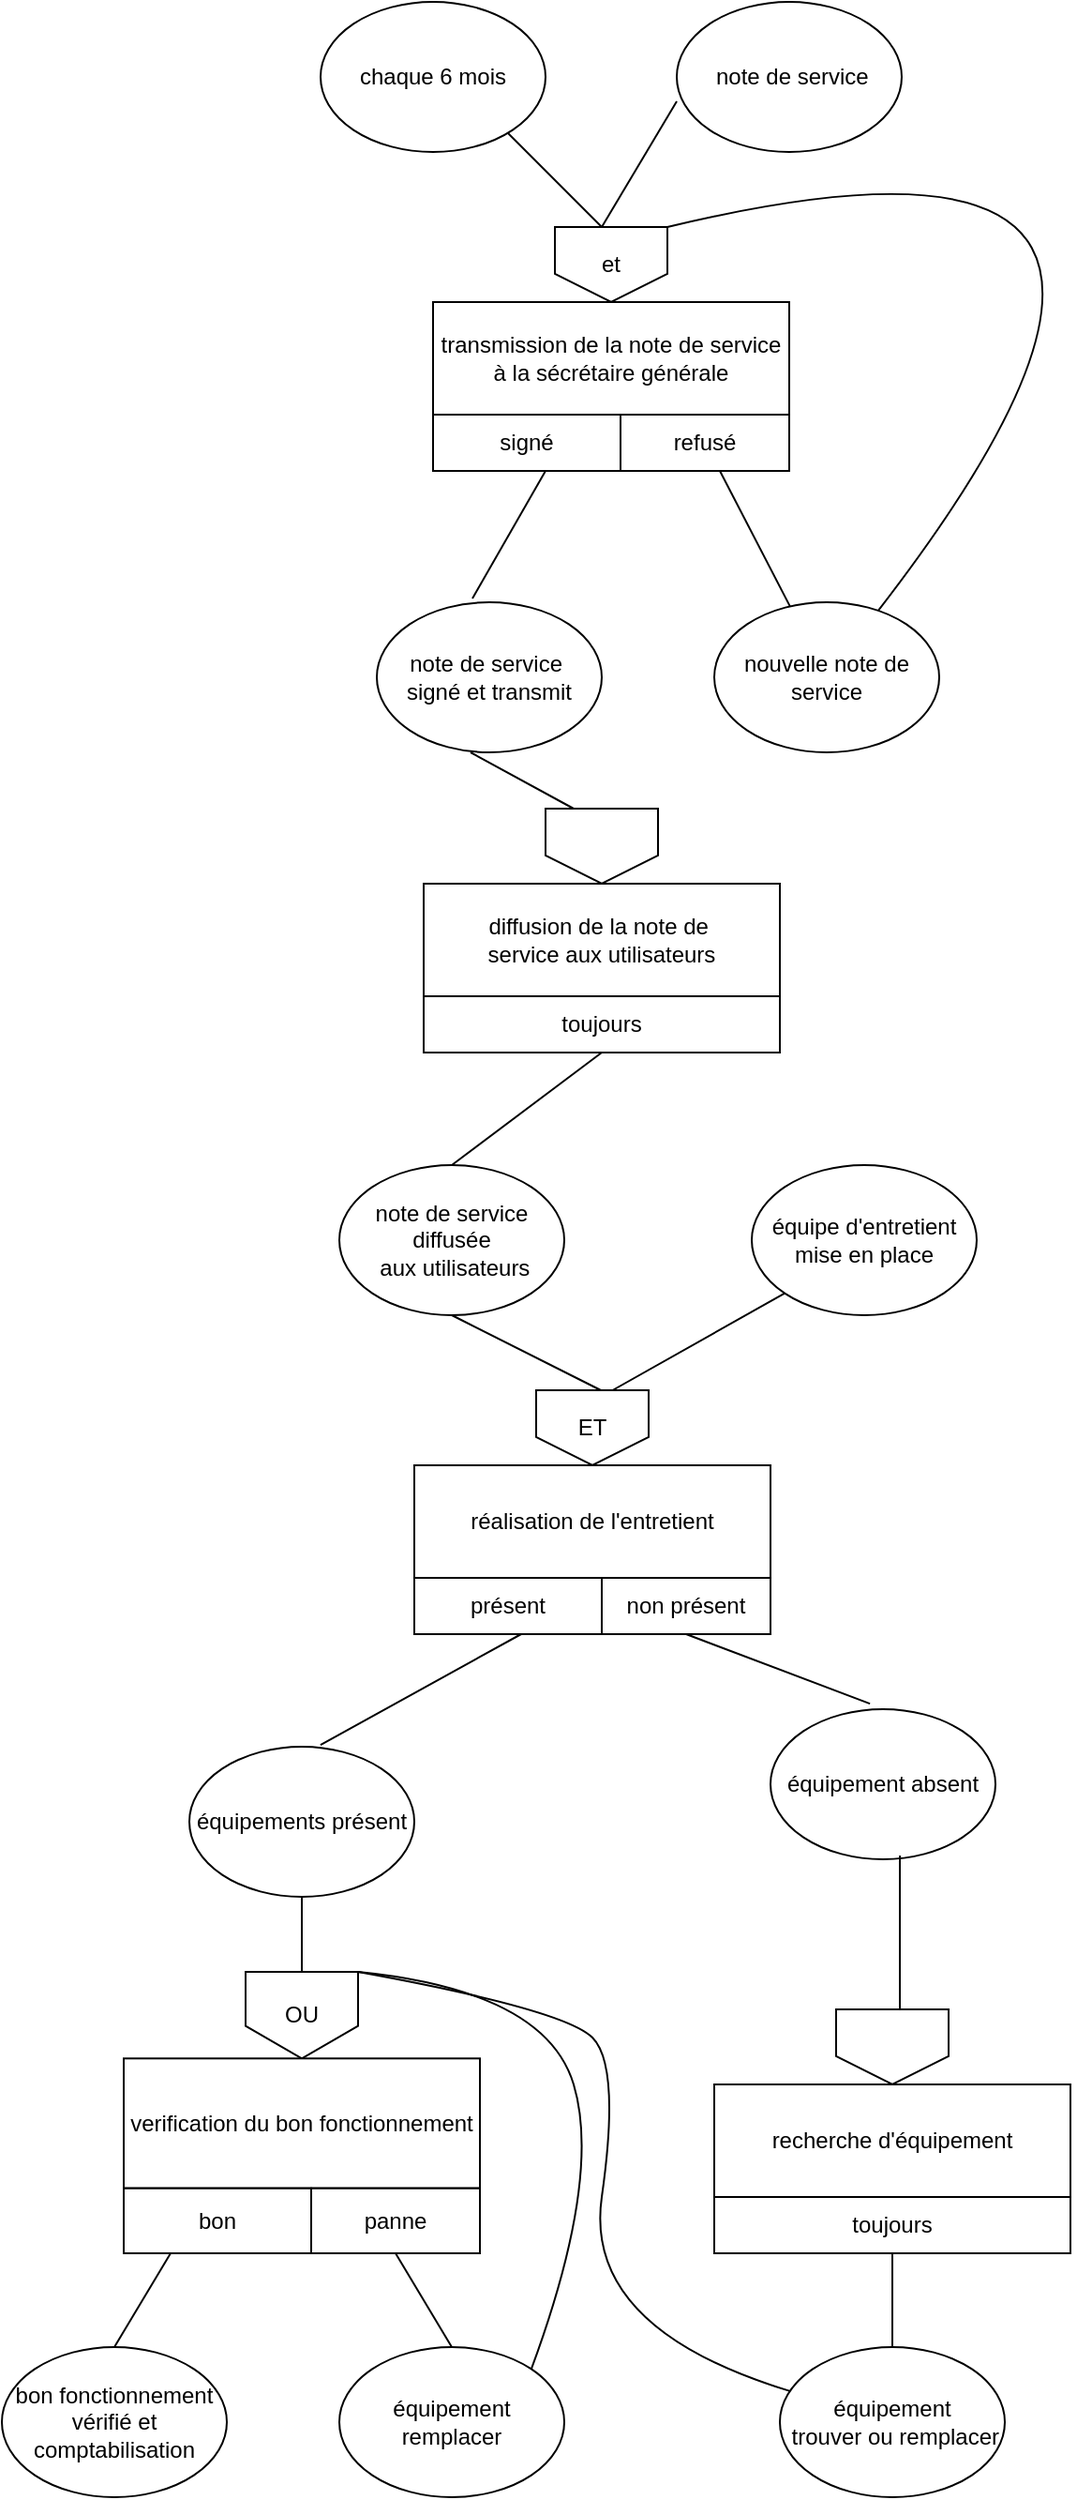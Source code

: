 <mxfile version="24.2.1" type="github">
  <diagram name="Page-1" id="HlVw5i49EjZ8ZYl5q71N">
    <mxGraphModel dx="1346" dy="1870" grid="1" gridSize="10" guides="1" tooltips="1" connect="1" arrows="1" fold="1" page="1" pageScale="1" pageWidth="827" pageHeight="1169" math="0" shadow="0">
      <root>
        <mxCell id="0" />
        <mxCell id="1" parent="0" />
        <mxCell id="dQgF6xvWEYwScSxgtF3B-51" value="" style="rounded=0;whiteSpace=wrap;html=1;" parent="1" vertex="1">
          <mxGeometry x="450" y="20" width="100" height="30" as="geometry" />
        </mxCell>
        <mxCell id="dQgF6xvWEYwScSxgtF3B-2" value="chaque 6 mois" style="ellipse;whiteSpace=wrap;html=1;" parent="1" vertex="1">
          <mxGeometry x="240" y="-1150" width="120" height="80" as="geometry" />
        </mxCell>
        <mxCell id="dQgF6xvWEYwScSxgtF3B-3" value="&amp;nbsp;note de service" style="ellipse;whiteSpace=wrap;html=1;" parent="1" vertex="1">
          <mxGeometry x="430" y="-1150" width="120" height="80" as="geometry" />
        </mxCell>
        <mxCell id="dQgF6xvWEYwScSxgtF3B-4" value="" style="endArrow=none;html=1;rounded=0;fontSize=12;startSize=8;endSize=8;curved=1;entryX=0;entryY=0.663;entryDx=0;entryDy=0;entryPerimeter=0;" parent="1" target="dQgF6xvWEYwScSxgtF3B-3" edge="1">
          <mxGeometry width="50" height="50" relative="1" as="geometry">
            <mxPoint x="390" y="-1030" as="sourcePoint" />
            <mxPoint x="439" y="-1100" as="targetPoint" />
          </mxGeometry>
        </mxCell>
        <mxCell id="dQgF6xvWEYwScSxgtF3B-6" value="" style="endArrow=none;html=1;rounded=0;fontSize=12;startSize=8;endSize=8;curved=1;exitX=0.5;exitY=0;exitDx=0;exitDy=0;" parent="1" edge="1">
          <mxGeometry width="50" height="50" relative="1" as="geometry">
            <mxPoint x="390" y="-1030" as="sourcePoint" />
            <mxPoint x="340" y="-1080" as="targetPoint" />
          </mxGeometry>
        </mxCell>
        <mxCell id="dQgF6xvWEYwScSxgtF3B-10" value="note de service&amp;nbsp;&lt;div&gt;signé et transmit&lt;/div&gt;" style="ellipse;whiteSpace=wrap;html=1;" parent="1" vertex="1">
          <mxGeometry x="270" y="-830" width="120" height="80" as="geometry" />
        </mxCell>
        <mxCell id="dQgF6xvWEYwScSxgtF3B-17" value="" style="group" parent="1" vertex="1" connectable="0">
          <mxGeometry x="295" y="-720" width="265" height="230" as="geometry" />
        </mxCell>
        <mxCell id="dQgF6xvWEYwScSxgtF3B-18" value="" style="shape=offPageConnector;whiteSpace=wrap;html=1;" parent="dQgF6xvWEYwScSxgtF3B-17" vertex="1">
          <mxGeometry x="65" width="60" height="40" as="geometry" />
        </mxCell>
        <mxCell id="dQgF6xvWEYwScSxgtF3B-19" value="" style="group" parent="dQgF6xvWEYwScSxgtF3B-17" vertex="1" connectable="0">
          <mxGeometry y="40" width="265" height="190" as="geometry" />
        </mxCell>
        <mxCell id="dQgF6xvWEYwScSxgtF3B-20" value="diffusion de la note de&amp;nbsp;&lt;div&gt;&lt;span style=&quot;background-color: initial;&quot;&gt;service aux utilisateurs&lt;/span&gt;&lt;br&gt;&lt;/div&gt;" style="rounded=0;whiteSpace=wrap;html=1;" parent="dQgF6xvWEYwScSxgtF3B-19" vertex="1">
          <mxGeometry width="190" height="60" as="geometry" />
        </mxCell>
        <mxCell id="dQgF6xvWEYwScSxgtF3B-21" value="&lt;div&gt;toujours&lt;/div&gt;" style="rounded=0;whiteSpace=wrap;html=1;" parent="dQgF6xvWEYwScSxgtF3B-19" vertex="1">
          <mxGeometry y="60" width="190" height="30" as="geometry" />
        </mxCell>
        <mxCell id="dQgF6xvWEYwScSxgtF3B-22" value="" style="endArrow=none;html=1;rounded=0;fontSize=12;startSize=8;endSize=8;curved=1;entryX=0.5;entryY=1;entryDx=0;entryDy=0;exitX=0.25;exitY=0;exitDx=0;exitDy=0;" parent="1" source="dQgF6xvWEYwScSxgtF3B-18" edge="1">
          <mxGeometry width="50" height="50" relative="1" as="geometry">
            <mxPoint x="380" y="-730" as="sourcePoint" />
            <mxPoint x="320" y="-750" as="targetPoint" />
          </mxGeometry>
        </mxCell>
        <mxCell id="dQgF6xvWEYwScSxgtF3B-23" value="note de service diffusée&lt;div&gt;&amp;nbsp;aux utilisateurs&lt;/div&gt;" style="ellipse;whiteSpace=wrap;html=1;" parent="1" vertex="1">
          <mxGeometry x="250" y="-530" width="120" height="80" as="geometry" />
        </mxCell>
        <mxCell id="dQgF6xvWEYwScSxgtF3B-24" value="" style="endArrow=none;html=1;rounded=0;fontSize=12;startSize=8;endSize=8;curved=1;entryX=0.5;entryY=1;entryDx=0;entryDy=0;exitX=0.5;exitY=0;exitDx=0;exitDy=0;" parent="1" source="dQgF6xvWEYwScSxgtF3B-23" target="dQgF6xvWEYwScSxgtF3B-21" edge="1">
          <mxGeometry width="50" height="50" relative="1" as="geometry">
            <mxPoint x="389.5" y="-530" as="sourcePoint" />
            <mxPoint x="389.5" y="-580" as="targetPoint" />
          </mxGeometry>
        </mxCell>
        <mxCell id="dQgF6xvWEYwScSxgtF3B-31" value="" style="endArrow=none;html=1;rounded=0;fontSize=12;startSize=8;endSize=8;curved=1;entryX=0.5;entryY=1;entryDx=0;entryDy=0;exitX=0.5;exitY=0;exitDx=0;exitDy=0;" parent="1" target="dQgF6xvWEYwScSxgtF3B-23" edge="1">
          <mxGeometry width="50" height="50" relative="1" as="geometry">
            <mxPoint x="389.5" y="-410" as="sourcePoint" />
            <mxPoint x="389.5" y="-460" as="targetPoint" />
          </mxGeometry>
        </mxCell>
        <mxCell id="dQgF6xvWEYwScSxgtF3B-32" value="équipe d&#39;entretient mise en place" style="ellipse;whiteSpace=wrap;html=1;" parent="1" vertex="1">
          <mxGeometry x="470" y="-530" width="120" height="80" as="geometry" />
        </mxCell>
        <mxCell id="dQgF6xvWEYwScSxgtF3B-33" value="" style="endArrow=none;html=1;rounded=0;fontSize=12;startSize=8;endSize=8;curved=1;entryX=0.65;entryY=0.025;entryDx=0;entryDy=0;exitX=0;exitY=1;exitDx=0;exitDy=0;entryPerimeter=0;" parent="1" source="dQgF6xvWEYwScSxgtF3B-32" target="dQgF6xvWEYwScSxgtF3B-26" edge="1">
          <mxGeometry width="50" height="50" relative="1" as="geometry">
            <mxPoint x="569.5" y="-380" as="sourcePoint" />
            <mxPoint x="490" y="-420" as="targetPoint" />
          </mxGeometry>
        </mxCell>
        <mxCell id="dQgF6xvWEYwScSxgtF3B-38" value="" style="group" parent="1" vertex="1" connectable="0">
          <mxGeometry x="290" y="-410" width="190" height="130" as="geometry" />
        </mxCell>
        <mxCell id="dQgF6xvWEYwScSxgtF3B-25" value="" style="group" parent="dQgF6xvWEYwScSxgtF3B-38" vertex="1" connectable="0">
          <mxGeometry width="190" height="130" as="geometry" />
        </mxCell>
        <mxCell id="dQgF6xvWEYwScSxgtF3B-26" value="ET" style="shape=offPageConnector;whiteSpace=wrap;html=1;" parent="dQgF6xvWEYwScSxgtF3B-25" vertex="1">
          <mxGeometry x="65" width="60" height="40" as="geometry" />
        </mxCell>
        <mxCell id="dQgF6xvWEYwScSxgtF3B-27" value="" style="group" parent="dQgF6xvWEYwScSxgtF3B-25" vertex="1" connectable="0">
          <mxGeometry y="40" width="190" height="90" as="geometry" />
        </mxCell>
        <mxCell id="dQgF6xvWEYwScSxgtF3B-28" value="&lt;div&gt;réalisation de l&#39;entretient&lt;/div&gt;" style="rounded=0;whiteSpace=wrap;html=1;" parent="dQgF6xvWEYwScSxgtF3B-27" vertex="1">
          <mxGeometry width="190" height="60" as="geometry" />
        </mxCell>
        <mxCell id="dQgF6xvWEYwScSxgtF3B-29" value="&lt;div&gt;toujours&lt;/div&gt;" style="rounded=0;whiteSpace=wrap;html=1;" parent="dQgF6xvWEYwScSxgtF3B-27" vertex="1">
          <mxGeometry y="60" width="190" height="30" as="geometry" />
        </mxCell>
        <mxCell id="dQgF6xvWEYwScSxgtF3B-34" style="edgeStyle=none;curved=1;rounded=0;orthogonalLoop=1;jettySize=auto;html=1;exitX=1;exitY=0.5;exitDx=0;exitDy=0;fontSize=12;startSize=8;endSize=8;" parent="dQgF6xvWEYwScSxgtF3B-27" source="dQgF6xvWEYwScSxgtF3B-29" target="dQgF6xvWEYwScSxgtF3B-29" edge="1">
          <mxGeometry relative="1" as="geometry" />
        </mxCell>
        <mxCell id="dQgF6xvWEYwScSxgtF3B-36" value="non présent" style="rounded=0;whiteSpace=wrap;html=1;" parent="dQgF6xvWEYwScSxgtF3B-27" vertex="1">
          <mxGeometry x="100" y="60" width="90" height="30" as="geometry" />
        </mxCell>
        <mxCell id="dQgF6xvWEYwScSxgtF3B-35" value="présent" style="rounded=0;whiteSpace=wrap;html=1;" parent="dQgF6xvWEYwScSxgtF3B-38" vertex="1">
          <mxGeometry y="100" width="100" height="30" as="geometry" />
        </mxCell>
        <mxCell id="dQgF6xvWEYwScSxgtF3B-39" value="équipements présent" style="ellipse;whiteSpace=wrap;html=1;" parent="1" vertex="1">
          <mxGeometry x="170" y="-220" width="120" height="80" as="geometry" />
        </mxCell>
        <mxCell id="dQgF6xvWEYwScSxgtF3B-40" value="équipement absent" style="ellipse;whiteSpace=wrap;html=1;" parent="1" vertex="1">
          <mxGeometry x="480" y="-240" width="120" height="80" as="geometry" />
        </mxCell>
        <mxCell id="dQgF6xvWEYwScSxgtF3B-41" value="" style="endArrow=none;html=1;rounded=0;fontSize=12;startSize=8;endSize=8;curved=1;entryX=0.583;entryY=-0.012;entryDx=0;entryDy=0;entryPerimeter=0;exitX=0.57;exitY=1;exitDx=0;exitDy=0;exitPerimeter=0;" parent="1" source="dQgF6xvWEYwScSxgtF3B-35" target="dQgF6xvWEYwScSxgtF3B-39" edge="1">
          <mxGeometry width="50" height="50" relative="1" as="geometry">
            <mxPoint x="360" y="-270" as="sourcePoint" />
            <mxPoint x="300" y="-207" as="targetPoint" />
          </mxGeometry>
        </mxCell>
        <mxCell id="dQgF6xvWEYwScSxgtF3B-42" value="" style="endArrow=none;html=1;rounded=0;fontSize=12;startSize=8;endSize=8;curved=1;entryX=0.442;entryY=-0.037;entryDx=0;entryDy=0;entryPerimeter=0;exitX=0.5;exitY=1;exitDx=0;exitDy=0;" parent="1" source="dQgF6xvWEYwScSxgtF3B-36" target="dQgF6xvWEYwScSxgtF3B-40" edge="1">
          <mxGeometry width="50" height="50" relative="1" as="geometry">
            <mxPoint x="474" y="-270" as="sourcePoint" />
            <mxPoint x="414" y="-211" as="targetPoint" />
          </mxGeometry>
        </mxCell>
        <mxCell id="dQgF6xvWEYwScSxgtF3B-53" value="" style="endArrow=none;html=1;rounded=0;fontSize=12;startSize=8;endSize=8;curved=1;entryX=0.575;entryY=0.975;entryDx=0;entryDy=0;entryPerimeter=0;exitX=0.567;exitY=0;exitDx=0;exitDy=0;exitPerimeter=0;" parent="1" source="dQgF6xvWEYwScSxgtF3B-45" target="dQgF6xvWEYwScSxgtF3B-40" edge="1">
          <mxGeometry width="50" height="50" relative="1" as="geometry">
            <mxPoint x="520" y="-80" as="sourcePoint" />
            <mxPoint x="450" y="-130" as="targetPoint" />
          </mxGeometry>
        </mxCell>
        <mxCell id="dQgF6xvWEYwScSxgtF3B-55" value="équipement&lt;div&gt;&amp;nbsp;trouver ou&amp;nbsp;&lt;span style=&quot;background-color: initial;&quot;&gt;remplacer&lt;/span&gt;&lt;/div&gt;" style="ellipse;whiteSpace=wrap;html=1;" parent="1" vertex="1">
          <mxGeometry x="485" y="100" width="120" height="80" as="geometry" />
        </mxCell>
        <mxCell id="dQgF6xvWEYwScSxgtF3B-58" value="" style="endArrow=none;html=1;rounded=0;fontSize=12;startSize=8;endSize=8;curved=1;entryX=0.5;entryY=0;entryDx=0;entryDy=0;exitX=0.5;exitY=1;exitDx=0;exitDy=0;" parent="1" source="dQgF6xvWEYwScSxgtF3B-48" target="dQgF6xvWEYwScSxgtF3B-55" edge="1">
          <mxGeometry width="50" height="50" relative="1" as="geometry">
            <mxPoint x="470" y="60" as="sourcePoint" />
            <mxPoint x="310" y="99" as="targetPoint" />
          </mxGeometry>
        </mxCell>
        <mxCell id="zJgJPJeLtKluwr3NZjgu-1" value="" style="group" parent="1" vertex="1" connectable="0">
          <mxGeometry x="300" y="-1030" width="190" height="130" as="geometry" />
        </mxCell>
        <mxCell id="zJgJPJeLtKluwr3NZjgu-2" value="" style="group" parent="zJgJPJeLtKluwr3NZjgu-1" vertex="1" connectable="0">
          <mxGeometry width="190" height="130" as="geometry" />
        </mxCell>
        <mxCell id="zJgJPJeLtKluwr3NZjgu-3" value="et" style="shape=offPageConnector;whiteSpace=wrap;html=1;" parent="zJgJPJeLtKluwr3NZjgu-2" vertex="1">
          <mxGeometry x="65" width="60" height="40" as="geometry" />
        </mxCell>
        <mxCell id="zJgJPJeLtKluwr3NZjgu-4" value="" style="group" parent="zJgJPJeLtKluwr3NZjgu-2" vertex="1" connectable="0">
          <mxGeometry y="40" width="190" height="90" as="geometry" />
        </mxCell>
        <mxCell id="zJgJPJeLtKluwr3NZjgu-5" value="transmission de la note de service à la sécrétaire générale" style="rounded=0;whiteSpace=wrap;html=1;" parent="zJgJPJeLtKluwr3NZjgu-4" vertex="1">
          <mxGeometry width="190" height="60" as="geometry" />
        </mxCell>
        <mxCell id="zJgJPJeLtKluwr3NZjgu-6" value="&lt;div&gt;toujours&lt;/div&gt;" style="rounded=0;whiteSpace=wrap;html=1;" parent="zJgJPJeLtKluwr3NZjgu-4" vertex="1">
          <mxGeometry y="60" width="190" height="30" as="geometry" />
        </mxCell>
        <mxCell id="zJgJPJeLtKluwr3NZjgu-7" style="edgeStyle=none;curved=1;rounded=0;orthogonalLoop=1;jettySize=auto;html=1;exitX=1;exitY=0.5;exitDx=0;exitDy=0;fontSize=12;startSize=8;endSize=8;" parent="zJgJPJeLtKluwr3NZjgu-4" source="zJgJPJeLtKluwr3NZjgu-6" target="zJgJPJeLtKluwr3NZjgu-6" edge="1">
          <mxGeometry relative="1" as="geometry" />
        </mxCell>
        <mxCell id="zJgJPJeLtKluwr3NZjgu-8" value="refusé" style="rounded=0;whiteSpace=wrap;html=1;" parent="zJgJPJeLtKluwr3NZjgu-4" vertex="1">
          <mxGeometry x="100" y="60" width="90" height="30" as="geometry" />
        </mxCell>
        <mxCell id="zJgJPJeLtKluwr3NZjgu-9" value="signé" style="rounded=0;whiteSpace=wrap;html=1;" parent="zJgJPJeLtKluwr3NZjgu-1" vertex="1">
          <mxGeometry y="100" width="100" height="30" as="geometry" />
        </mxCell>
        <mxCell id="zJgJPJeLtKluwr3NZjgu-11" value="" style="endArrow=none;html=1;rounded=0;exitX=0.425;exitY=-0.025;exitDx=0;exitDy=0;exitPerimeter=0;entryX=0.6;entryY=1;entryDx=0;entryDy=0;entryPerimeter=0;" parent="1" source="dQgF6xvWEYwScSxgtF3B-10" target="zJgJPJeLtKluwr3NZjgu-9" edge="1">
          <mxGeometry width="50" height="50" relative="1" as="geometry">
            <mxPoint x="330" y="-840" as="sourcePoint" />
            <mxPoint x="350" y="-890" as="targetPoint" />
          </mxGeometry>
        </mxCell>
        <mxCell id="zJgJPJeLtKluwr3NZjgu-14" value="nouvelle note de service" style="ellipse;whiteSpace=wrap;html=1;" parent="1" vertex="1">
          <mxGeometry x="450" y="-830" width="120" height="80" as="geometry" />
        </mxCell>
        <mxCell id="zJgJPJeLtKluwr3NZjgu-15" value="" style="endArrow=none;html=1;rounded=0;entryX=0.6;entryY=1;entryDx=0;entryDy=0;entryPerimeter=0;" parent="1" source="zJgJPJeLtKluwr3NZjgu-14" edge="1">
          <mxGeometry width="50" height="50" relative="1" as="geometry">
            <mxPoint x="500" y="-840" as="sourcePoint" />
            <mxPoint x="453" y="-900" as="targetPoint" />
          </mxGeometry>
        </mxCell>
        <mxCell id="zJgJPJeLtKluwr3NZjgu-16" value="" style="endArrow=none;html=1;rounded=0;fontSize=12;startSize=8;endSize=8;curved=1;entryX=1;entryY=0;entryDx=0;entryDy=0;" parent="1" source="zJgJPJeLtKluwr3NZjgu-14" target="zJgJPJeLtKluwr3NZjgu-3" edge="1">
          <mxGeometry width="50" height="50" relative="1" as="geometry">
            <mxPoint x="469.5" y="-613" as="sourcePoint" />
            <mxPoint x="222.5" y="-1160" as="targetPoint" />
            <Array as="points">
              <mxPoint x="757.5" y="-1110" />
            </Array>
          </mxGeometry>
        </mxCell>
        <mxCell id="zJgJPJeLtKluwr3NZjgu-18" value="" style="group" parent="1" vertex="1" connectable="0">
          <mxGeometry x="135" y="-100" width="190" height="150" as="geometry" />
        </mxCell>
        <mxCell id="zJgJPJeLtKluwr3NZjgu-19" value="" style="group" parent="zJgJPJeLtKluwr3NZjgu-18" vertex="1" connectable="0">
          <mxGeometry width="190" height="150" as="geometry" />
        </mxCell>
        <mxCell id="zJgJPJeLtKluwr3NZjgu-20" value="OU" style="shape=offPageConnector;whiteSpace=wrap;html=1;" parent="zJgJPJeLtKluwr3NZjgu-19" vertex="1">
          <mxGeometry x="65" width="60" height="46.154" as="geometry" />
        </mxCell>
        <mxCell id="zJgJPJeLtKluwr3NZjgu-21" value="" style="group" parent="zJgJPJeLtKluwr3NZjgu-19" vertex="1" connectable="0">
          <mxGeometry y="46.154" width="190" height="103.846" as="geometry" />
        </mxCell>
        <mxCell id="zJgJPJeLtKluwr3NZjgu-22" value="verification du bon fonctionnement" style="rounded=0;whiteSpace=wrap;html=1;" parent="zJgJPJeLtKluwr3NZjgu-21" vertex="1">
          <mxGeometry width="190" height="69.231" as="geometry" />
        </mxCell>
        <mxCell id="zJgJPJeLtKluwr3NZjgu-23" value="&lt;div&gt;toujours&lt;/div&gt;" style="rounded=0;whiteSpace=wrap;html=1;" parent="zJgJPJeLtKluwr3NZjgu-21" vertex="1">
          <mxGeometry y="69.231" width="190" height="34.615" as="geometry" />
        </mxCell>
        <mxCell id="zJgJPJeLtKluwr3NZjgu-24" style="edgeStyle=none;curved=1;rounded=0;orthogonalLoop=1;jettySize=auto;html=1;exitX=1;exitY=0.5;exitDx=0;exitDy=0;fontSize=12;startSize=8;endSize=8;" parent="zJgJPJeLtKluwr3NZjgu-21" source="zJgJPJeLtKluwr3NZjgu-23" target="zJgJPJeLtKluwr3NZjgu-23" edge="1">
          <mxGeometry relative="1" as="geometry" />
        </mxCell>
        <mxCell id="zJgJPJeLtKluwr3NZjgu-25" value="panne" style="rounded=0;whiteSpace=wrap;html=1;" parent="zJgJPJeLtKluwr3NZjgu-21" vertex="1">
          <mxGeometry x="100" y="69.231" width="90" height="34.615" as="geometry" />
        </mxCell>
        <mxCell id="zJgJPJeLtKluwr3NZjgu-26" value="bon" style="rounded=0;whiteSpace=wrap;html=1;" parent="zJgJPJeLtKluwr3NZjgu-18" vertex="1">
          <mxGeometry y="115.385" width="100" height="34.615" as="geometry" />
        </mxCell>
        <mxCell id="zJgJPJeLtKluwr3NZjgu-27" value="" style="endArrow=none;html=1;rounded=0;fontSize=12;startSize=8;endSize=8;curved=1;exitX=0.5;exitY=1;exitDx=0;exitDy=0;entryX=0.5;entryY=0;entryDx=0;entryDy=0;" parent="1" source="dQgF6xvWEYwScSxgtF3B-39" target="zJgJPJeLtKluwr3NZjgu-20" edge="1">
          <mxGeometry width="50" height="50" relative="1" as="geometry">
            <mxPoint x="298.5" y="-140" as="sourcePoint" />
            <mxPoint x="270" y="-90" as="targetPoint" />
          </mxGeometry>
        </mxCell>
        <mxCell id="ySNcyo3GUXeXfFTTGidN-2" value="bon fonctionnement vérifié et comptabilisation" style="ellipse;whiteSpace=wrap;html=1;" vertex="1" parent="1">
          <mxGeometry x="70" y="100" width="120" height="80" as="geometry" />
        </mxCell>
        <mxCell id="ySNcyo3GUXeXfFTTGidN-7" value="" style="endArrow=none;html=1;rounded=0;fontSize=12;startSize=8;endSize=8;curved=1;entryX=0.5;entryY=0;entryDx=0;entryDy=0;exitX=0.25;exitY=1;exitDx=0;exitDy=0;" edge="1" parent="1" source="zJgJPJeLtKluwr3NZjgu-26" target="ySNcyo3GUXeXfFTTGidN-2">
          <mxGeometry width="50" height="50" relative="1" as="geometry">
            <mxPoint x="220" y="61" as="sourcePoint" />
            <mxPoint x="170" y="120" as="targetPoint" />
          </mxGeometry>
        </mxCell>
        <mxCell id="ySNcyo3GUXeXfFTTGidN-8" value="équipement remplacer" style="ellipse;whiteSpace=wrap;html=1;" vertex="1" parent="1">
          <mxGeometry x="250" y="100" width="120" height="80" as="geometry" />
        </mxCell>
        <mxCell id="ySNcyo3GUXeXfFTTGidN-9" value="" style="endArrow=none;html=1;rounded=0;fontSize=12;startSize=8;endSize=8;curved=1;exitX=0.5;exitY=1;exitDx=0;exitDy=0;entryX=0.5;entryY=0;entryDx=0;entryDy=0;" edge="1" parent="1" source="zJgJPJeLtKluwr3NZjgu-25" target="ySNcyo3GUXeXfFTTGidN-8">
          <mxGeometry width="50" height="50" relative="1" as="geometry">
            <mxPoint x="290" y="60" as="sourcePoint" />
            <mxPoint x="330" y="80" as="targetPoint" />
          </mxGeometry>
        </mxCell>
        <mxCell id="dQgF6xvWEYwScSxgtF3B-45" value="" style="shape=offPageConnector;whiteSpace=wrap;html=1;" parent="1" vertex="1">
          <mxGeometry x="515" y="-80" width="60" height="40" as="geometry" />
        </mxCell>
        <mxCell id="dQgF6xvWEYwScSxgtF3B-47" value="recherche d&#39;équipement" style="rounded=0;whiteSpace=wrap;html=1;" parent="1" vertex="1">
          <mxGeometry x="450" y="-40" width="190" height="60" as="geometry" />
        </mxCell>
        <mxCell id="dQgF6xvWEYwScSxgtF3B-48" value="&lt;div&gt;toujours&lt;/div&gt;" style="rounded=0;whiteSpace=wrap;html=1;" parent="1" vertex="1">
          <mxGeometry x="450" y="20" width="190" height="30" as="geometry" />
        </mxCell>
        <mxCell id="dQgF6xvWEYwScSxgtF3B-49" style="edgeStyle=none;curved=1;rounded=0;orthogonalLoop=1;jettySize=auto;html=1;exitX=1;exitY=0.5;exitDx=0;exitDy=0;fontSize=12;startSize=8;endSize=8;" parent="1" source="dQgF6xvWEYwScSxgtF3B-48" target="dQgF6xvWEYwScSxgtF3B-48" edge="1">
          <mxGeometry relative="1" as="geometry" />
        </mxCell>
        <mxCell id="ySNcyo3GUXeXfFTTGidN-10" style="edgeStyle=none;curved=1;rounded=0;orthogonalLoop=1;jettySize=auto;html=1;exitX=0.5;exitY=1;exitDx=0;exitDy=0;fontSize=12;startSize=8;endSize=8;" edge="1" parent="1" source="dQgF6xvWEYwScSxgtF3B-47" target="dQgF6xvWEYwScSxgtF3B-47">
          <mxGeometry relative="1" as="geometry" />
        </mxCell>
        <mxCell id="ySNcyo3GUXeXfFTTGidN-14" value="" style="endArrow=none;html=1;rounded=0;fontSize=12;startSize=8;endSize=8;curved=1;entryX=1;entryY=0;entryDx=0;entryDy=0;" edge="1" parent="1" source="dQgF6xvWEYwScSxgtF3B-55" target="zJgJPJeLtKluwr3NZjgu-20">
          <mxGeometry width="50" height="50" relative="1" as="geometry">
            <mxPoint x="470.002" y="139.55" as="sourcePoint" />
            <mxPoint x="223.91" y="-70" as="targetPoint" />
            <Array as="points">
              <mxPoint x="380" y="90" />
              <mxPoint x="400" y="-50" />
              <mxPoint x="370" y="-80" />
            </Array>
          </mxGeometry>
        </mxCell>
        <mxCell id="ySNcyo3GUXeXfFTTGidN-15" value="" style="endArrow=none;html=1;rounded=0;fontSize=12;startSize=8;endSize=8;curved=1;entryX=1;entryY=0;entryDx=0;entryDy=0;exitX=1;exitY=0;exitDx=0;exitDy=0;" edge="1" parent="1" source="zJgJPJeLtKluwr3NZjgu-20" target="ySNcyo3GUXeXfFTTGidN-8">
          <mxGeometry width="50" height="50" relative="1" as="geometry">
            <mxPoint x="270" y="-100" as="sourcePoint" />
            <mxPoint x="400" y="140" as="targetPoint" />
            <Array as="points">
              <mxPoint x="360" y="-90" />
              <mxPoint x="390" y="10" />
            </Array>
          </mxGeometry>
        </mxCell>
      </root>
    </mxGraphModel>
  </diagram>
</mxfile>
